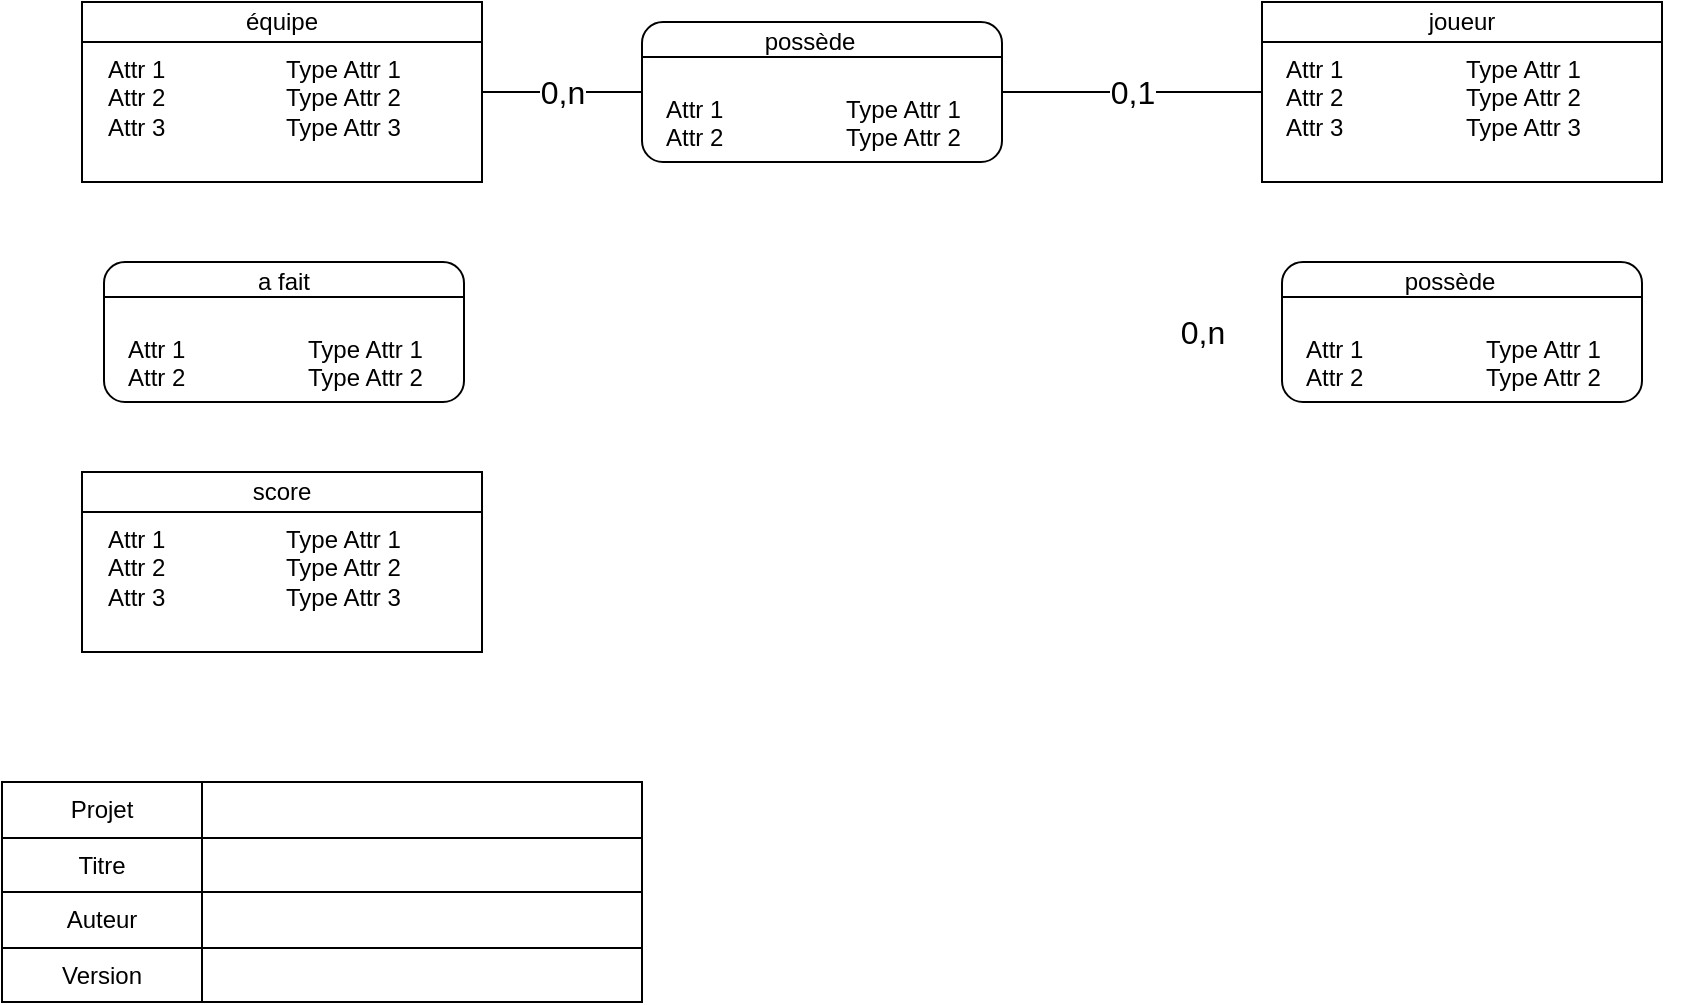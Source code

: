 <mxfile version="20.8.16" type="device"><diagram name="Page-1" id="2ca16b54-16f6-2749-3443-fa8db7711227"><mxGraphModel dx="1036" dy="622" grid="1" gridSize="10" guides="1" tooltips="1" connect="1" arrows="1" fold="1" page="1" pageScale="1" pageWidth="1100" pageHeight="850" background="#ffffff" math="0" shadow="0"><root><mxCell id="0"/><mxCell id="1" parent="0"/><mxCell id="2ed32ef02a7f4228-1" value="&lt;div style=&quot;box-sizing: border-box ; width: 100% ; padding: 2px&quot;&gt;&lt;br&gt;&lt;/div&gt;" style="verticalAlign=top;align=center;overflow=fill;html=1;rounded=0;shadow=0;comic=0;labelBackgroundColor=none;strokeColor=#000000;strokeWidth=1;fillColor=#ffffff;fontFamily=Verdana;fontSize=12;fontColor=#000000;" parent="1" vertex="1"><mxGeometry x="90" y="100" width="200" height="90" as="geometry"/></mxCell><mxCell id="2ed32ef02a7f4228-18" style="edgeStyle=orthogonalEdgeStyle;html=1;labelBackgroundColor=none;startArrow=none;endArrow=none;fontFamily=Verdana;fontSize=12;align=left;exitX=1;exitY=0.5;exitDx=0;exitDy=0;entryX=0;entryY=0.5;entryDx=0;entryDy=0;startFill=0;endFill=0;rounded=0;" parent="1" source="2ed32ef02a7f4228-1" target="Gy9qdy7r6_L6vcuzWhop-12" edge="1"><mxGeometry relative="1" as="geometry"><mxPoint x="410" y="145" as="targetPoint"/></mxGeometry></mxCell><mxCell id="Gy9qdy7r6_L6vcuzWhop-9" value="0,n" style="text;html=1;resizable=0;points=[];align=center;verticalAlign=middle;labelBackgroundColor=#ffffff;direction=south;fontSize=16;" parent="2ed32ef02a7f4228-18" vertex="1" connectable="0"><mxGeometry x="-0.77" y="-1" relative="1" as="geometry"><mxPoint x="31" y="-1" as="offset"/></mxGeometry></mxCell><mxCell id="Gy9qdy7r6_L6vcuzWhop-12" value="&lt;div style=&quot;box-sizing: border-box ; width: 100% ; padding: 2px&quot;&gt;&lt;br&gt;&lt;/div&gt;" style="verticalAlign=top;align=center;overflow=fill;html=1;rounded=1;shadow=0;comic=0;labelBackgroundColor=none;strokeColor=#000000;strokeWidth=1;fillColor=#ffffff;fontFamily=Verdana;fontSize=12;fontColor=#000000;" parent="1" vertex="1"><mxGeometry x="370" y="110" width="180" height="70" as="geometry"/></mxCell><mxCell id="Gy9qdy7r6_L6vcuzWhop-17" value="" style="edgeStyle=orthogonalEdgeStyle;rounded=0;orthogonalLoop=1;jettySize=auto;html=1;startArrow=none;startFill=0;endArrow=none;endFill=0;" parent="1" source="Gy9qdy7r6_L6vcuzWhop-16" target="Gy9qdy7r6_L6vcuzWhop-12" edge="1"><mxGeometry relative="1" as="geometry"/></mxCell><mxCell id="Gy9qdy7r6_L6vcuzWhop-19" value="0,1" style="text;html=1;resizable=0;points=[];align=center;verticalAlign=middle;labelBackgroundColor=#ffffff;fontSize=16;" parent="Gy9qdy7r6_L6vcuzWhop-17" vertex="1" connectable="0"><mxGeometry x="-0.646" relative="1" as="geometry"><mxPoint x="-42" as="offset"/></mxGeometry></mxCell><mxCell id="Gy9qdy7r6_L6vcuzWhop-16" value="&lt;div style=&quot;box-sizing: border-box ; width: 100% ; padding: 2px&quot;&gt;&lt;br&gt;&lt;/div&gt;" style="verticalAlign=top;align=center;overflow=fill;html=1;rounded=0;shadow=0;comic=0;labelBackgroundColor=none;strokeColor=#000000;strokeWidth=1;fillColor=#ffffff;fontFamily=Verdana;fontSize=12;fontColor=#000000;" parent="1" vertex="1"><mxGeometry x="680" y="100" width="200" height="90" as="geometry"/></mxCell><mxCell id="SjU_2BTI9DgWFUzOwO9X-2" value="équipe" style="rounded=0;whiteSpace=wrap;html=1;" parent="1" vertex="1"><mxGeometry x="90" y="100" width="200" height="20" as="geometry"/></mxCell><mxCell id="SjU_2BTI9DgWFUzOwO9X-3" value="joueur" style="rounded=0;whiteSpace=wrap;html=1;" parent="1" vertex="1"><mxGeometry x="680" y="100" width="200" height="20" as="geometry"/></mxCell><mxCell id="SjU_2BTI9DgWFUzOwO9X-4" value="Attr 1&lt;br&gt;Attr 2&lt;br&gt;Attr 3" style="text;html=1;strokeColor=none;fillColor=none;align=left;verticalAlign=top;whiteSpace=wrap;rounded=0;" parent="1" vertex="1"><mxGeometry x="101" y="120" width="90" height="60" as="geometry"/></mxCell><mxCell id="SjU_2BTI9DgWFUzOwO9X-6" value="Type Attr 1&lt;br&gt;Type Attr 2&lt;br&gt;Type Attr 3" style="text;html=1;strokeColor=none;fillColor=none;align=left;verticalAlign=top;whiteSpace=wrap;rounded=0;" parent="1" vertex="1"><mxGeometry x="190" y="120" width="100" height="50" as="geometry"/></mxCell><mxCell id="SjU_2BTI9DgWFUzOwO9X-8" value="Attr 1&lt;br&gt;Attr 2&lt;br&gt;Attr 3" style="text;html=1;strokeColor=none;fillColor=none;align=left;verticalAlign=top;whiteSpace=wrap;rounded=0;" parent="1" vertex="1"><mxGeometry x="690" y="120" width="90" height="20" as="geometry"/></mxCell><mxCell id="SjU_2BTI9DgWFUzOwO9X-10" value="Type Attr 1&lt;br&gt;Type Attr 2&lt;br&gt;Type Attr 3" style="text;html=1;strokeColor=none;fillColor=none;align=left;verticalAlign=top;whiteSpace=wrap;rounded=0;" parent="1" vertex="1"><mxGeometry x="780" y="120" width="100" height="20" as="geometry"/></mxCell><mxCell id="SjU_2BTI9DgWFUzOwO9X-11" value="Attr 1&lt;br&gt;Attr 2" style="text;html=1;strokeColor=none;fillColor=none;align=left;verticalAlign=top;whiteSpace=wrap;rounded=0;" parent="1" vertex="1"><mxGeometry x="380" y="140" width="90" height="20" as="geometry"/></mxCell><mxCell id="SjU_2BTI9DgWFUzOwO9X-12" value="Type Attr 1&lt;br&gt;Type Attr 2" style="text;html=1;strokeColor=none;fillColor=none;align=left;verticalAlign=top;whiteSpace=wrap;rounded=0;" parent="1" vertex="1"><mxGeometry x="470" y="140" width="100" height="20" as="geometry"/></mxCell><mxCell id="SjU_2BTI9DgWFUzOwO9X-13" value="" style="endArrow=none;html=1;entryX=1;entryY=0.25;entryDx=0;entryDy=0;exitX=0;exitY=0.25;exitDx=0;exitDy=0;" parent="1" source="Gy9qdy7r6_L6vcuzWhop-12" target="Gy9qdy7r6_L6vcuzWhop-12" edge="1"><mxGeometry width="50" height="50" relative="1" as="geometry"><mxPoint x="90" y="260" as="sourcePoint"/><mxPoint x="140" y="210" as="targetPoint"/></mxGeometry></mxCell><mxCell id="SjU_2BTI9DgWFUzOwO9X-14" value="possède" style="text;html=1;strokeColor=none;fillColor=none;align=center;verticalAlign=middle;whiteSpace=wrap;rounded=0;" parent="1" vertex="1"><mxGeometry x="394" y="110" width="120" height="20" as="geometry"/></mxCell><mxCell id="T0Hc3pSAEqjk6suuljC6-1" value="" style="shape=table;html=1;whiteSpace=wrap;startSize=0;container=1;collapsible=0;childLayout=tableLayout;" parent="1" vertex="1"><mxGeometry x="50" y="490" width="320" height="110" as="geometry"/></mxCell><mxCell id="T0Hc3pSAEqjk6suuljC6-2" value="" style="shape=partialRectangle;html=1;whiteSpace=wrap;collapsible=0;dropTarget=0;pointerEvents=0;fillColor=none;top=0;left=0;bottom=0;right=0;points=[[0,0.5],[1,0.5]];portConstraint=eastwest;" parent="T0Hc3pSAEqjk6suuljC6-1" vertex="1"><mxGeometry width="320" height="28" as="geometry"/></mxCell><mxCell id="T0Hc3pSAEqjk6suuljC6-3" value="Projet" style="shape=partialRectangle;html=1;whiteSpace=wrap;connectable=0;overflow=hidden;fillColor=none;top=0;left=0;bottom=0;right=0;" parent="T0Hc3pSAEqjk6suuljC6-2" vertex="1"><mxGeometry width="100" height="28" as="geometry"/></mxCell><mxCell id="T0Hc3pSAEqjk6suuljC6-4" value="" style="shape=partialRectangle;html=1;whiteSpace=wrap;connectable=0;overflow=hidden;fillColor=none;top=0;left=0;bottom=0;right=0;" parent="T0Hc3pSAEqjk6suuljC6-2" vertex="1"><mxGeometry x="100" width="220" height="28" as="geometry"/></mxCell><mxCell id="T0Hc3pSAEqjk6suuljC6-5" value="" style="shape=partialRectangle;html=1;whiteSpace=wrap;collapsible=0;dropTarget=0;pointerEvents=0;fillColor=none;top=0;left=0;bottom=0;right=0;points=[[0,0.5],[1,0.5]];portConstraint=eastwest;" parent="T0Hc3pSAEqjk6suuljC6-1" vertex="1"><mxGeometry y="28" width="320" height="27" as="geometry"/></mxCell><mxCell id="T0Hc3pSAEqjk6suuljC6-6" value="Titre" style="shape=partialRectangle;html=1;whiteSpace=wrap;connectable=0;overflow=hidden;fillColor=none;top=0;left=0;bottom=0;right=0;" parent="T0Hc3pSAEqjk6suuljC6-5" vertex="1"><mxGeometry width="100" height="27" as="geometry"/></mxCell><mxCell id="T0Hc3pSAEqjk6suuljC6-7" value="" style="shape=partialRectangle;html=1;whiteSpace=wrap;connectable=0;overflow=hidden;fillColor=none;top=0;left=0;bottom=0;right=0;" parent="T0Hc3pSAEqjk6suuljC6-5" vertex="1"><mxGeometry x="100" width="220" height="27" as="geometry"/></mxCell><mxCell id="T0Hc3pSAEqjk6suuljC6-8" value="" style="shape=partialRectangle;html=1;whiteSpace=wrap;collapsible=0;dropTarget=0;pointerEvents=0;fillColor=none;top=0;left=0;bottom=0;right=0;points=[[0,0.5],[1,0.5]];portConstraint=eastwest;" parent="T0Hc3pSAEqjk6suuljC6-1" vertex="1"><mxGeometry y="55" width="320" height="28" as="geometry"/></mxCell><mxCell id="T0Hc3pSAEqjk6suuljC6-9" value="Auteur" style="shape=partialRectangle;html=1;whiteSpace=wrap;connectable=0;overflow=hidden;fillColor=none;top=0;left=0;bottom=0;right=0;" parent="T0Hc3pSAEqjk6suuljC6-8" vertex="1"><mxGeometry width="100" height="28" as="geometry"/></mxCell><mxCell id="T0Hc3pSAEqjk6suuljC6-10" value="" style="shape=partialRectangle;html=1;whiteSpace=wrap;connectable=0;overflow=hidden;fillColor=none;top=0;left=0;bottom=0;right=0;" parent="T0Hc3pSAEqjk6suuljC6-8" vertex="1"><mxGeometry x="100" width="220" height="28" as="geometry"/></mxCell><mxCell id="T0Hc3pSAEqjk6suuljC6-11" value="" style="shape=partialRectangle;html=1;whiteSpace=wrap;collapsible=0;dropTarget=0;pointerEvents=0;fillColor=none;top=0;left=0;bottom=0;right=0;points=[[0,0.5],[1,0.5]];portConstraint=eastwest;" parent="T0Hc3pSAEqjk6suuljC6-1" vertex="1"><mxGeometry y="83" width="320" height="27" as="geometry"/></mxCell><mxCell id="T0Hc3pSAEqjk6suuljC6-12" value="Version" style="shape=partialRectangle;html=1;whiteSpace=wrap;connectable=0;overflow=hidden;fillColor=none;top=0;left=0;bottom=0;right=0;" parent="T0Hc3pSAEqjk6suuljC6-11" vertex="1"><mxGeometry width="100" height="27" as="geometry"/></mxCell><mxCell id="T0Hc3pSAEqjk6suuljC6-13" value="" style="shape=partialRectangle;html=1;whiteSpace=wrap;connectable=0;overflow=hidden;fillColor=none;top=0;left=0;bottom=0;right=0;" parent="T0Hc3pSAEqjk6suuljC6-11" vertex="1"><mxGeometry x="100" width="220" height="27" as="geometry"/></mxCell><mxCell id="gNdrx9mI29cDjz1XOou7-1" value="&lt;div style=&quot;box-sizing: border-box ; width: 100% ; padding: 2px&quot;&gt;&lt;br&gt;&lt;/div&gt;" style="verticalAlign=top;align=center;overflow=fill;html=1;rounded=0;shadow=0;comic=0;labelBackgroundColor=none;strokeColor=#000000;strokeWidth=1;fillColor=#ffffff;fontFamily=Verdana;fontSize=12;fontColor=#000000;" vertex="1" parent="1"><mxGeometry x="90" y="335" width="200" height="90" as="geometry"/></mxCell><mxCell id="gNdrx9mI29cDjz1XOou7-2" value="score" style="rounded=0;whiteSpace=wrap;html=1;" vertex="1" parent="1"><mxGeometry x="90" y="335" width="200" height="20" as="geometry"/></mxCell><mxCell id="gNdrx9mI29cDjz1XOou7-3" value="Attr 1&lt;br&gt;Attr 2&lt;br&gt;Attr 3" style="text;html=1;strokeColor=none;fillColor=none;align=left;verticalAlign=top;whiteSpace=wrap;rounded=0;" vertex="1" parent="1"><mxGeometry x="101" y="355" width="90" height="60" as="geometry"/></mxCell><mxCell id="gNdrx9mI29cDjz1XOou7-4" value="Type Attr 1&lt;br&gt;Type Attr 2&lt;br&gt;Type Attr 3" style="text;html=1;strokeColor=none;fillColor=none;align=left;verticalAlign=top;whiteSpace=wrap;rounded=0;" vertex="1" parent="1"><mxGeometry x="190" y="355" width="100" height="50" as="geometry"/></mxCell><mxCell id="gNdrx9mI29cDjz1XOou7-5" value="&lt;div style=&quot;box-sizing: border-box ; width: 100% ; padding: 2px&quot;&gt;&lt;br&gt;&lt;/div&gt;" style="verticalAlign=top;align=center;overflow=fill;html=1;rounded=1;shadow=0;comic=0;labelBackgroundColor=none;strokeColor=#000000;strokeWidth=1;fillColor=#ffffff;fontFamily=Verdana;fontSize=12;fontColor=#000000;" vertex="1" parent="1"><mxGeometry x="101" y="230" width="180" height="70" as="geometry"/></mxCell><mxCell id="gNdrx9mI29cDjz1XOou7-6" value="Attr 1&lt;br&gt;Attr 2" style="text;html=1;strokeColor=none;fillColor=none;align=left;verticalAlign=top;whiteSpace=wrap;rounded=0;" vertex="1" parent="1"><mxGeometry x="111" y="260" width="90" height="20" as="geometry"/></mxCell><mxCell id="gNdrx9mI29cDjz1XOou7-7" value="Type Attr 1&lt;br&gt;Type Attr 2" style="text;html=1;strokeColor=none;fillColor=none;align=left;verticalAlign=top;whiteSpace=wrap;rounded=0;" vertex="1" parent="1"><mxGeometry x="201" y="260" width="100" height="20" as="geometry"/></mxCell><mxCell id="gNdrx9mI29cDjz1XOou7-8" value="" style="endArrow=none;html=1;entryX=1;entryY=0.25;entryDx=0;entryDy=0;exitX=0;exitY=0.25;exitDx=0;exitDy=0;" edge="1" parent="1" source="gNdrx9mI29cDjz1XOou7-5" target="gNdrx9mI29cDjz1XOou7-5"><mxGeometry width="50" height="50" relative="1" as="geometry"><mxPoint x="-179" y="380" as="sourcePoint"/><mxPoint x="-129" y="330" as="targetPoint"/></mxGeometry></mxCell><mxCell id="gNdrx9mI29cDjz1XOou7-9" value="a fait" style="text;html=1;strokeColor=none;fillColor=none;align=center;verticalAlign=middle;whiteSpace=wrap;rounded=0;" vertex="1" parent="1"><mxGeometry x="131" y="230" width="120" height="20" as="geometry"/></mxCell><mxCell id="gNdrx9mI29cDjz1XOou7-19" value="0,n" style="text;html=1;resizable=0;points=[];align=center;verticalAlign=middle;labelBackgroundColor=#ffffff;direction=south;fontSize=16;" vertex="1" connectable="0" parent="1"><mxGeometry x="650" y="265" as="geometry"/></mxCell><mxCell id="gNdrx9mI29cDjz1XOou7-20" value="&lt;div style=&quot;box-sizing: border-box ; width: 100% ; padding: 2px&quot;&gt;&lt;br&gt;&lt;/div&gt;" style="verticalAlign=top;align=center;overflow=fill;html=1;rounded=1;shadow=0;comic=0;labelBackgroundColor=none;strokeColor=#000000;strokeWidth=1;fillColor=#ffffff;fontFamily=Verdana;fontSize=12;fontColor=#000000;" vertex="1" parent="1"><mxGeometry x="690" y="230" width="180" height="70" as="geometry"/></mxCell><mxCell id="gNdrx9mI29cDjz1XOou7-21" value="Attr 1&lt;br&gt;Attr 2" style="text;html=1;strokeColor=none;fillColor=none;align=left;verticalAlign=top;whiteSpace=wrap;rounded=0;" vertex="1" parent="1"><mxGeometry x="700" y="260" width="90" height="20" as="geometry"/></mxCell><mxCell id="gNdrx9mI29cDjz1XOou7-22" value="Type Attr 1&lt;br&gt;Type Attr 2" style="text;html=1;strokeColor=none;fillColor=none;align=left;verticalAlign=top;whiteSpace=wrap;rounded=0;" vertex="1" parent="1"><mxGeometry x="790" y="260" width="100" height="20" as="geometry"/></mxCell><mxCell id="gNdrx9mI29cDjz1XOou7-23" value="" style="endArrow=none;html=1;entryX=1;entryY=0.25;entryDx=0;entryDy=0;exitX=0;exitY=0.25;exitDx=0;exitDy=0;" edge="1" parent="1" source="gNdrx9mI29cDjz1XOou7-20" target="gNdrx9mI29cDjz1XOou7-20"><mxGeometry width="50" height="50" relative="1" as="geometry"><mxPoint x="410" y="380" as="sourcePoint"/><mxPoint x="460" y="330" as="targetPoint"/></mxGeometry></mxCell><mxCell id="gNdrx9mI29cDjz1XOou7-24" value="possède" style="text;html=1;strokeColor=none;fillColor=none;align=center;verticalAlign=middle;whiteSpace=wrap;rounded=0;" vertex="1" parent="1"><mxGeometry x="714" y="230" width="120" height="20" as="geometry"/></mxCell></root></mxGraphModel></diagram></mxfile>